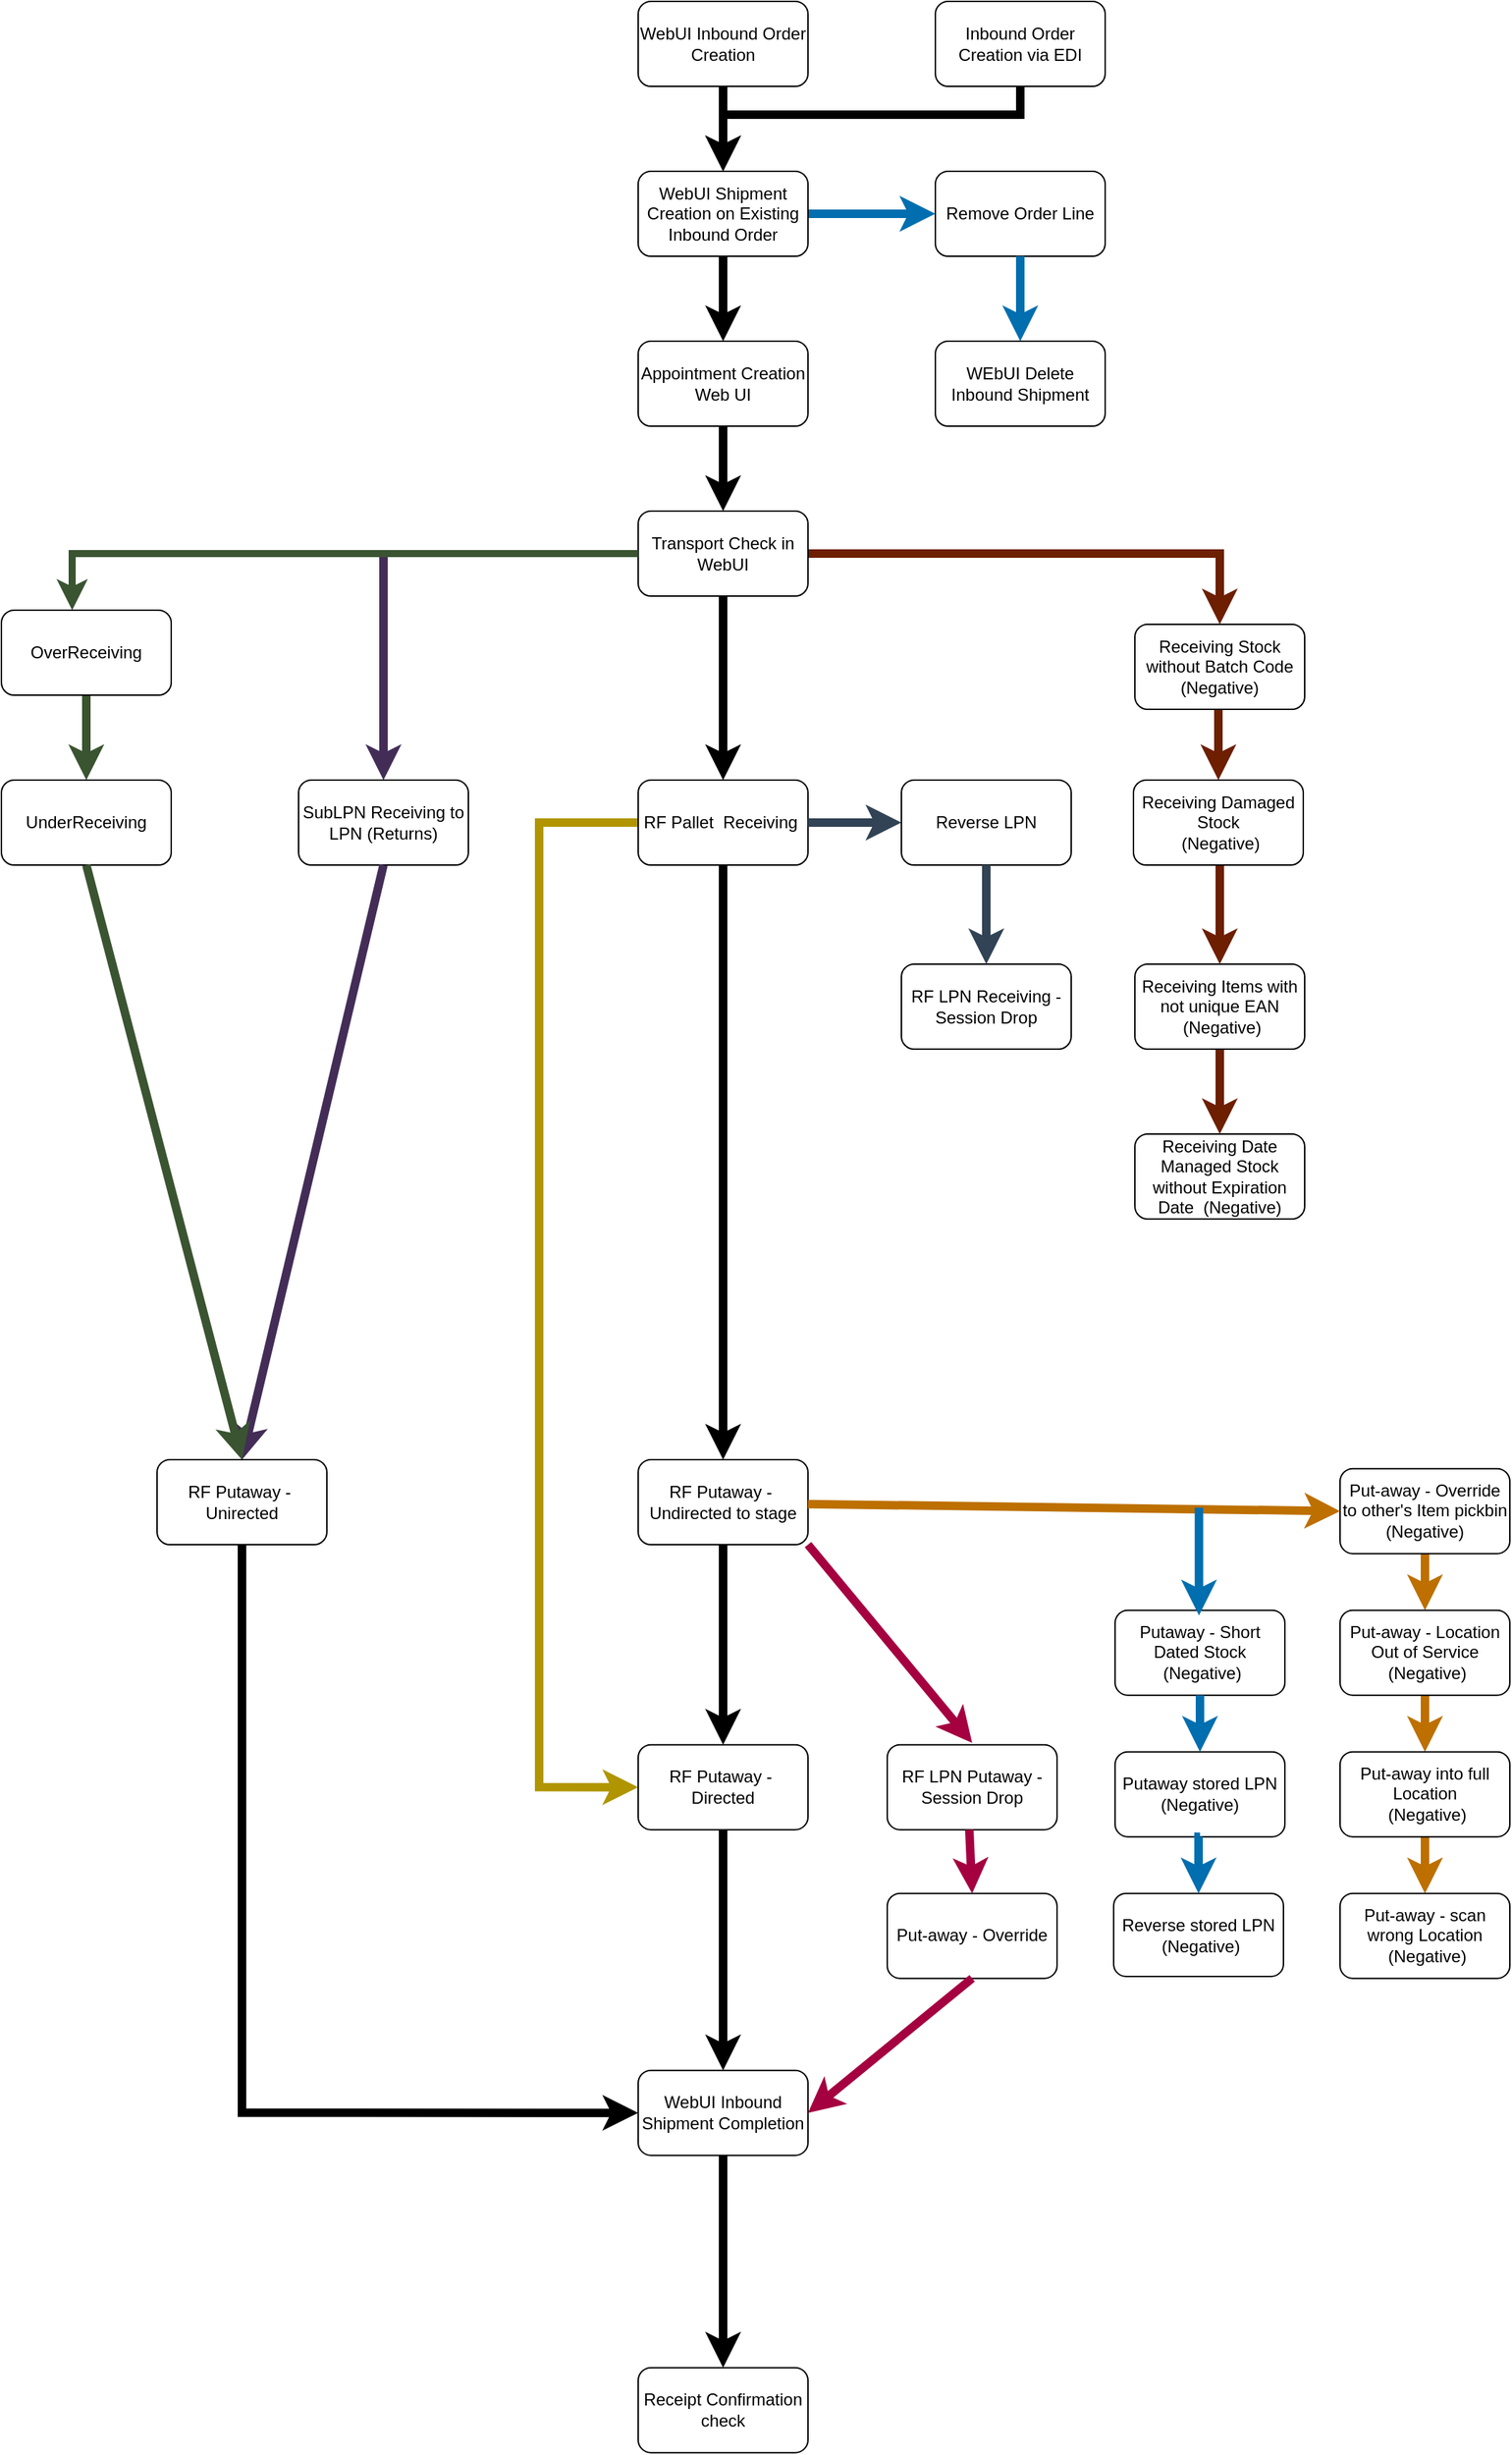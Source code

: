 <mxfile version="12.7.9" type="github"><diagram id="lXNpf4jOfPk2Ejjn_JE8" name="Page-1"><mxGraphModel dx="2606" dy="3234" grid="1" gridSize="10" guides="1" tooltips="1" connect="1" arrows="1" fold="1" page="1" pageScale="1" pageWidth="850" pageHeight="1100" math="0" shadow="0"><root><mxCell id="0"/><mxCell id="1" parent="0"/><mxCell id="7I0TOYuCBo4Y0O7iYKNT-5" value="" style="edgeStyle=orthogonalEdgeStyle;rounded=0;orthogonalLoop=1;jettySize=auto;html=1;strokeWidth=6;" parent="1" source="9YZ3MRGQQBVO2_5ygp3U-5" target="9YZ3MRGQQBVO2_5ygp3U-9" edge="1"><mxGeometry relative="1" as="geometry"/></mxCell><UserObject label="WebUI Inbound Order Creation" TCL-2="https://jira.int.kn/browse/TCL-2" link="https://jira.int.kn/browse/TCL-2" id="9YZ3MRGQQBVO2_5ygp3U-5"><mxCell style="rounded=1;whiteSpace=wrap;html=1;fillColor=#FFFFFF;" parent="1" vertex="1"><mxGeometry x="-46" y="-2110" width="120" height="60" as="geometry"/></mxCell></UserObject><mxCell id="7I0TOYuCBo4Y0O7iYKNT-4" value="" style="edgeStyle=orthogonalEdgeStyle;rounded=0;orthogonalLoop=1;jettySize=auto;html=1;entryX=0.5;entryY=0;entryDx=0;entryDy=0;strokeWidth=6;" parent="1" source="9YZ3MRGQQBVO2_5ygp3U-7" target="9YZ3MRGQQBVO2_5ygp3U-9" edge="1"><mxGeometry relative="1" as="geometry"><Array as="points"><mxPoint x="224" y="-2030"/><mxPoint x="14" y="-2030"/></Array></mxGeometry></mxCell><UserObject label="Inbound Order Creation via EDI" TCL-2="https://jira.int.kn/browse/TCL-2" id="9YZ3MRGQQBVO2_5ygp3U-7"><mxCell style="rounded=1;whiteSpace=wrap;html=1;fillColor=#FFFFFF;" parent="1" vertex="1"><mxGeometry x="164" y="-2110" width="120" height="60" as="geometry"/></mxCell></UserObject><mxCell id="9YZ3MRGQQBVO2_5ygp3U-39" value="" style="edgeStyle=orthogonalEdgeStyle;rounded=0;orthogonalLoop=1;jettySize=auto;html=1;strokeWidth=6;fillColor=#1ba1e2;strokeColor=#006EAF;" parent="1" source="9YZ3MRGQQBVO2_5ygp3U-9" target="9YZ3MRGQQBVO2_5ygp3U-38" edge="1"><mxGeometry relative="1" as="geometry"/></mxCell><mxCell id="7I0TOYuCBo4Y0O7iYKNT-6" value="" style="edgeStyle=orthogonalEdgeStyle;rounded=0;orthogonalLoop=1;jettySize=auto;html=1;strokeWidth=6;" parent="1" source="9YZ3MRGQQBVO2_5ygp3U-9" target="9YZ3MRGQQBVO2_5ygp3U-14" edge="1"><mxGeometry relative="1" as="geometry"/></mxCell><UserObject label="WebUI Shipment Creation on Existing Inbound Order" link="https://jira.int.kn/browse/TCL-3" id="9YZ3MRGQQBVO2_5ygp3U-9"><mxCell style="rounded=1;whiteSpace=wrap;html=1;fillColor=#FFFFFF;" parent="1" vertex="1"><mxGeometry x="-46" y="-1990" width="120" height="60" as="geometry"/></mxCell></UserObject><UserObject label="Remove Order Line" id="9YZ3MRGQQBVO2_5ygp3U-38"><mxCell style="rounded=1;whiteSpace=wrap;html=1;" parent="1" vertex="1"><mxGeometry x="164" y="-1990" width="120" height="60" as="geometry"/></mxCell></UserObject><mxCell id="9YZ3MRGQQBVO2_5ygp3U-35" value="" style="edgeStyle=orthogonalEdgeStyle;rounded=0;orthogonalLoop=1;jettySize=auto;html=1;fillColor=#1ba1e2;strokeColor=#006EAF;strokeWidth=6;exitX=0.5;exitY=1;exitDx=0;exitDy=0;" parent="1" source="9YZ3MRGQQBVO2_5ygp3U-38" target="9YZ3MRGQQBVO2_5ygp3U-34" edge="1"><mxGeometry relative="1" as="geometry"/></mxCell><mxCell id="9YZ3MRGQQBVO2_5ygp3U-51" value="" style="edgeStyle=orthogonalEdgeStyle;rounded=0;orthogonalLoop=1;jettySize=auto;html=1;strokeWidth=6;" parent="1" source="9YZ3MRGQQBVO2_5ygp3U-14" edge="1"><mxGeometry relative="1" as="geometry"><mxPoint x="14" y="-1750" as="targetPoint"/></mxGeometry></mxCell><UserObject label="Appointment Creation Web UI" id="9YZ3MRGQQBVO2_5ygp3U-14"><mxCell style="rounded=1;whiteSpace=wrap;html=1;fillColor=#FFFFFF;" parent="1" vertex="1"><mxGeometry x="-46" y="-1870" width="120" height="60" as="geometry"/></mxCell></UserObject><UserObject label="WEbUI Delete Inbound Shipment" id="9YZ3MRGQQBVO2_5ygp3U-34"><mxCell style="rounded=1;whiteSpace=wrap;html=1;fillColor=#FFFFFF;" parent="1" vertex="1"><mxGeometry x="164" y="-1870" width="120" height="60" as="geometry"/></mxCell></UserObject><mxCell id="9YZ3MRGQQBVO2_5ygp3U-28" value="" style="edgeStyle=orthogonalEdgeStyle;rounded=0;orthogonalLoop=1;jettySize=auto;html=1;fillColor=#a0522d;strokeColor=#6D1F00;strokeWidth=6;exitX=1;exitY=0.5;exitDx=0;exitDy=0;entryX=0.5;entryY=0;entryDx=0;entryDy=0;" parent="1" source="9YZ3MRGQQBVO2_5ygp3U-15" target="9YZ3MRGQQBVO2_5ygp3U-23" edge="1"><mxGeometry relative="1" as="geometry"><mxPoint x="774" y="-1630" as="targetPoint"/><Array as="points"><mxPoint x="365" y="-1720"/></Array></mxGeometry></mxCell><mxCell id="7I0TOYuCBo4Y0O7iYKNT-7" value="" style="edgeStyle=orthogonalEdgeStyle;rounded=0;orthogonalLoop=1;jettySize=auto;html=1;strokeWidth=6;" parent="1" source="9YZ3MRGQQBVO2_5ygp3U-15" target="9YZ3MRGQQBVO2_5ygp3U-16" edge="1"><mxGeometry relative="1" as="geometry"/></mxCell><mxCell id="7I0TOYuCBo4Y0O7iYKNT-13" value="" style="edgeStyle=orthogonalEdgeStyle;rounded=0;orthogonalLoop=1;jettySize=auto;html=1;entryX=0.5;entryY=0;entryDx=0;entryDy=0;fillColor=#76608a;strokeColor=#432D57;strokeWidth=6;" parent="1" target="9YZ3MRGQQBVO2_5ygp3U-46" edge="1"><mxGeometry relative="1" as="geometry"><mxPoint x="-126" y="-1720" as="targetPoint"/><Array as="points"><mxPoint x="-226" y="-1680"/><mxPoint x="-226" y="-1680"/></Array><mxPoint x="-226" y="-1720" as="sourcePoint"/></mxGeometry></mxCell><UserObject label="&lt;div&gt;Transport Check in WebUI&lt;/div&gt;" id="9YZ3MRGQQBVO2_5ygp3U-15"><mxCell style="rounded=1;whiteSpace=wrap;html=1;" parent="1" vertex="1"><mxGeometry x="-46" y="-1750" width="120" height="60" as="geometry"/></mxCell></UserObject><UserObject label="UnderReceiving" id="9YZ3MRGQQBVO2_5ygp3U-40"><mxCell style="rounded=1;whiteSpace=wrap;html=1;fillColor=#FFFFFF;" parent="1" vertex="1"><mxGeometry x="-496" y="-1560" width="120" height="60" as="geometry"/></mxCell></UserObject><mxCell id="7I0TOYuCBo4Y0O7iYKNT-28" value="" style="edgeStyle=orthogonalEdgeStyle;rounded=0;orthogonalLoop=1;jettySize=auto;html=1;strokeWidth=6;" parent="1" source="9YZ3MRGQQBVO2_5ygp3U-16" target="7I0TOYuCBo4Y0O7iYKNT-27" edge="1"><mxGeometry relative="1" as="geometry"/></mxCell><mxCell id="7I0TOYuCBo4Y0O7iYKNT-32" value="" style="edgeStyle=orthogonalEdgeStyle;rounded=0;orthogonalLoop=1;jettySize=auto;html=1;fillColor=#e3c800;strokeColor=#B09500;strokeWidth=6;entryX=0;entryY=0.5;entryDx=0;entryDy=0;" parent="1" source="9YZ3MRGQQBVO2_5ygp3U-16" target="9YZ3MRGQQBVO2_5ygp3U-64" edge="1"><mxGeometry relative="1" as="geometry"><mxPoint x="-76" y="-970" as="targetPoint"/><Array as="points"><mxPoint x="-116" y="-1530"/><mxPoint x="-116" y="-849"/></Array></mxGeometry></mxCell><UserObject label="RF Pallet&amp;nbsp; Receiving&amp;nbsp;" link="https://jira.int.kn/browse/TCL-10" id="9YZ3MRGQQBVO2_5ygp3U-16"><mxCell style="rounded=1;whiteSpace=wrap;html=1;fillColor=#FFFFFF;" parent="1" vertex="1"><mxGeometry x="-46" y="-1560" width="120" height="60" as="geometry"/></mxCell></UserObject><mxCell id="7I0TOYuCBo4Y0O7iYKNT-30" value="" style="edgeStyle=orthogonalEdgeStyle;rounded=0;orthogonalLoop=1;jettySize=auto;html=1;entryX=0.5;entryY=0;entryDx=0;entryDy=0;strokeWidth=6;" parent="1" source="7I0TOYuCBo4Y0O7iYKNT-27" target="9YZ3MRGQQBVO2_5ygp3U-64" edge="1"><mxGeometry relative="1" as="geometry"><mxPoint x="14" y="-940" as="targetPoint"/></mxGeometry></mxCell><UserObject label="RF Putaway -&amp;nbsp; Undirected to stage" id="7I0TOYuCBo4Y0O7iYKNT-27"><mxCell style="rounded=1;whiteSpace=wrap;html=1;fillColor=#FFFFFF;" parent="1" vertex="1"><mxGeometry x="-46" y="-1080" width="120" height="60" as="geometry"/></mxCell></UserObject><mxCell id="7I0TOYuCBo4Y0O7iYKNT-52" value="" style="edgeStyle=orthogonalEdgeStyle;rounded=0;orthogonalLoop=1;jettySize=auto;html=1;strokeWidth=6;" parent="1" source="9YZ3MRGQQBVO2_5ygp3U-17" target="7I0TOYuCBo4Y0O7iYKNT-51" edge="1"><mxGeometry relative="1" as="geometry"/></mxCell><UserObject label="WebUI Inbound Shipment Completion" link="https://jira.int.kn/browse/TCL-14" id="9YZ3MRGQQBVO2_5ygp3U-17"><mxCell style="rounded=1;whiteSpace=wrap;html=1;" parent="1" vertex="1"><mxGeometry x="-46" y="-648.67" width="120" height="60" as="geometry"/></mxCell></UserObject><UserObject label="Receipt Confirmation check" link="https://jira.int.kn/browse/TCL-14" id="7I0TOYuCBo4Y0O7iYKNT-51"><mxCell style="rounded=1;whiteSpace=wrap;html=1;" parent="1" vertex="1"><mxGeometry x="-46" y="-438.67" width="120" height="60" as="geometry"/></mxCell></UserObject><mxCell id="7I0TOYuCBo4Y0O7iYKNT-50" value="" style="edgeStyle=orthogonalEdgeStyle;rounded=0;orthogonalLoop=1;jettySize=auto;html=1;entryX=0.5;entryY=0;entryDx=0;entryDy=0;entryPerimeter=0;strokeWidth=6;" parent="1" source="9YZ3MRGQQBVO2_5ygp3U-64" target="9YZ3MRGQQBVO2_5ygp3U-17" edge="1"><mxGeometry relative="1" as="geometry"><mxPoint x="14" y="-761.33" as="targetPoint"/></mxGeometry></mxCell><mxCell id="9YZ3MRGQQBVO2_5ygp3U-64" value="RF Putaway -&amp;nbsp; Directed" style="rounded=1;whiteSpace=wrap;html=1;fillColor=#FFFFFF;" parent="1" vertex="1"><mxGeometry x="-46" y="-878.67" width="120" height="60" as="geometry"/></mxCell><mxCell id="7I0TOYuCBo4Y0O7iYKNT-34" value="&lt;div&gt;Putaway -&amp;nbsp;Short Dated Stock&lt;/div&gt;&lt;div&gt;&amp;nbsp;(Negative)&lt;/div&gt;" style="rounded=1;whiteSpace=wrap;html=1;fillColor=#FFFFFF;" parent="1" vertex="1"><mxGeometry x="291" y="-973.67" width="120" height="60" as="geometry"/></mxCell><mxCell id="7I0TOYuCBo4Y0O7iYKNT-38" value="&lt;div&gt;Putaway stored LPN (Negative)&lt;/div&gt;" style="rounded=1;whiteSpace=wrap;html=1;fillColor=#FFFFFF;" parent="1" vertex="1"><mxGeometry x="291" y="-873.67" width="120" height="60" as="geometry"/></mxCell><mxCell id="7I0TOYuCBo4Y0O7iYKNT-43" value="" style="edgeStyle=orthogonalEdgeStyle;rounded=0;orthogonalLoop=1;jettySize=auto;html=1;fillColor=#a0522d;strokeColor=#6D1F00;strokeWidth=6;entryX=0.5;entryY=0;entryDx=0;entryDy=0;exitX=0.5;exitY=1;exitDx=0;exitDy=0;" parent="1" source="9YZ3MRGQQBVO2_5ygp3U-23" target="9YZ3MRGQQBVO2_5ygp3U-56" edge="1"><mxGeometry relative="1" as="geometry"><Array as="points"><mxPoint x="364" y="-1610"/></Array></mxGeometry></mxCell><UserObject label="Receiving Stock without Batch Code (Negative)" id="9YZ3MRGQQBVO2_5ygp3U-23"><mxCell style="rounded=1;whiteSpace=wrap;html=1;" parent="1" vertex="1"><mxGeometry x="305" y="-1670" width="120" height="60" as="geometry"/></mxCell></UserObject><UserObject label="&lt;div&gt;Receiving Date Managed Stock without Expiration Date&amp;nbsp; (Negative)&lt;/div&gt;" id="9YZ3MRGQQBVO2_5ygp3U-24"><mxCell style="rounded=1;whiteSpace=wrap;html=1;" parent="1" vertex="1"><mxGeometry x="305" y="-1310" width="120" height="60" as="geometry"/></mxCell></UserObject><mxCell id="7I0TOYuCBo4Y0O7iYKNT-45" value="" style="edgeStyle=orthogonalEdgeStyle;rounded=0;orthogonalLoop=1;jettySize=auto;html=1;fillColor=#a0522d;strokeColor=#6D1F00;strokeWidth=6;" parent="1" source="9YZ3MRGQQBVO2_5ygp3U-31" target="9YZ3MRGQQBVO2_5ygp3U-24" edge="1"><mxGeometry relative="1" as="geometry"/></mxCell><UserObject label="&lt;div&gt;Receiving Items with not unique EAN&lt;/div&gt;&lt;div&gt;&amp;nbsp;(Negative)&lt;/div&gt;" id="9YZ3MRGQQBVO2_5ygp3U-31"><mxCell style="rounded=1;whiteSpace=wrap;html=1;" parent="1" vertex="1"><mxGeometry x="305" y="-1430" width="120" height="60" as="geometry"/></mxCell></UserObject><mxCell id="7I0TOYuCBo4Y0O7iYKNT-8" value="" style="edgeStyle=orthogonalEdgeStyle;rounded=0;orthogonalLoop=1;jettySize=auto;html=1;fillColor=#6d8764;strokeColor=#3A5431;strokeWidth=6;" parent="1" source="9YZ3MRGQQBVO2_5ygp3U-25" target="9YZ3MRGQQBVO2_5ygp3U-40" edge="1"><mxGeometry relative="1" as="geometry"/></mxCell><UserObject label="SubLPN Receiving to LPN (Returns)" id="9YZ3MRGQQBVO2_5ygp3U-46"><mxCell style="rounded=1;whiteSpace=wrap;html=1;" parent="1" vertex="1"><mxGeometry x="-286" y="-1560" width="120" height="60" as="geometry"/></mxCell></UserObject><mxCell id="7I0TOYuCBo4Y0O7iYKNT-44" value="" style="edgeStyle=orthogonalEdgeStyle;rounded=0;orthogonalLoop=1;jettySize=auto;html=1;fillColor=#a0522d;strokeColor=#6D1F00;strokeWidth=6;" parent="1" source="9YZ3MRGQQBVO2_5ygp3U-56" target="9YZ3MRGQQBVO2_5ygp3U-31" edge="1"><mxGeometry relative="1" as="geometry"><Array as="points"><mxPoint x="365" y="-1480"/><mxPoint x="365" y="-1480"/></Array></mxGeometry></mxCell><UserObject label="&lt;div&gt;Receiving Damaged Stock&lt;/div&gt;&lt;div&gt;&amp;nbsp;(Negative)&lt;/div&gt;" id="9YZ3MRGQQBVO2_5ygp3U-56"><mxCell style="rounded=1;whiteSpace=wrap;html=1;fillColor=#FFFFFF;" parent="1" vertex="1"><mxGeometry x="304" y="-1560" width="120" height="60" as="geometry"/></mxCell></UserObject><mxCell id="7I0TOYuCBo4Y0O7iYKNT-54" value="" style="edgeStyle=orthogonalEdgeStyle;rounded=0;orthogonalLoop=1;jettySize=auto;html=1;fillColor=#6d8764;strokeColor=#000000;strokeWidth=6;entryX=0;entryY=0.5;entryDx=0;entryDy=0;" parent="1" source="9YZ3MRGQQBVO2_5ygp3U-69" target="9YZ3MRGQQBVO2_5ygp3U-17" edge="1"><mxGeometry relative="1" as="geometry"><mxPoint x="-166" y="-528.67" as="targetPoint"/><Array as="points"><mxPoint x="-326" y="-618.67"/></Array></mxGeometry></mxCell><mxCell id="9YZ3MRGQQBVO2_5ygp3U-69" value="RF Putaway -&amp;nbsp; Unirected" style="rounded=1;whiteSpace=wrap;html=1;fillColor=#FFFFFF;" parent="1" vertex="1"><mxGeometry x="-386" y="-1080" width="120" height="60" as="geometry"/></mxCell><mxCell id="7I0TOYuCBo4Y0O7iYKNT-24" value="" style="edgeStyle=orthogonalEdgeStyle;rounded=0;orthogonalLoop=1;jettySize=auto;html=1;fillColor=#f0a30a;strokeColor=#BD7000;strokeWidth=6;" parent="1" source="9YZ3MRGQQBVO2_5ygp3U-72" target="7I0TOYuCBo4Y0O7iYKNT-23" edge="1"><mxGeometry relative="1" as="geometry"/></mxCell><mxCell id="9YZ3MRGQQBVO2_5ygp3U-72" value="&lt;div&gt;Put-away - Override to other's Item pickbin&lt;/div&gt;&lt;div&gt;(Negative)&lt;/div&gt;" style="rounded=1;whiteSpace=wrap;html=1;" parent="1" vertex="1"><mxGeometry x="450" y="-1073.67" width="120" height="60" as="geometry"/></mxCell><mxCell id="7I0TOYuCBo4Y0O7iYKNT-26" value="" style="edgeStyle=orthogonalEdgeStyle;rounded=0;orthogonalLoop=1;jettySize=auto;html=1;fillColor=#f0a30a;strokeColor=#BD7000;strokeWidth=6;" parent="1" source="7I0TOYuCBo4Y0O7iYKNT-23" target="7I0TOYuCBo4Y0O7iYKNT-25" edge="1"><mxGeometry relative="1" as="geometry"/></mxCell><mxCell id="7I0TOYuCBo4Y0O7iYKNT-23" value="&lt;div&gt;Put-away - Location Out of Service&lt;/div&gt;&lt;div&gt;&amp;nbsp;(Negative)&lt;/div&gt;" style="rounded=1;whiteSpace=wrap;html=1;fillColor=#FFFFFF;" parent="1" vertex="1"><mxGeometry x="450" y="-973.67" width="120" height="60" as="geometry"/></mxCell><mxCell id="7I0TOYuCBo4Y0O7iYKNT-37" value="" style="edgeStyle=orthogonalEdgeStyle;rounded=0;orthogonalLoop=1;jettySize=auto;html=1;fillColor=#f0a30a;strokeColor=#BD7000;strokeWidth=6;" parent="1" source="7I0TOYuCBo4Y0O7iYKNT-25" target="7I0TOYuCBo4Y0O7iYKNT-36" edge="1"><mxGeometry relative="1" as="geometry"/></mxCell><mxCell id="7I0TOYuCBo4Y0O7iYKNT-25" value="&lt;div&gt;Put-away into full Location&lt;/div&gt;&lt;div&gt;&amp;nbsp;(Negative) &lt;/div&gt;" style="rounded=1;whiteSpace=wrap;html=1;fillColor=#FFFFFF;" parent="1" vertex="1"><mxGeometry x="450" y="-873.67" width="120" height="60" as="geometry"/></mxCell><mxCell id="7I0TOYuCBo4Y0O7iYKNT-36" value="&lt;div&gt;Put-away - scan wrong Location&lt;/div&gt;&lt;div&gt;&amp;nbsp;(Negative)&lt;/div&gt;" style="rounded=1;whiteSpace=wrap;html=1;" parent="1" vertex="1"><mxGeometry x="450" y="-773.67" width="120" height="60" as="geometry"/></mxCell><mxCell id="9YZ3MRGQQBVO2_5ygp3U-74" value="" style="endArrow=classic;html=1;exitX=1;exitY=0.5;exitDx=0;exitDy=0;entryX=0;entryY=0.5;entryDx=0;entryDy=0;strokeWidth=6;strokeColor=#314354;fillColor=#647687;" parent="1" source="9YZ3MRGQQBVO2_5ygp3U-16" target="7I0TOYuCBo4Y0O7iYKNT-20" edge="1"><mxGeometry width="50" height="50" relative="1" as="geometry"><mxPoint x="104.33" y="-1350" as="sourcePoint"/><mxPoint x="324.33" y="-1490" as="targetPoint"/><Array as="points"/></mxGeometry></mxCell><mxCell id="7I0TOYuCBo4Y0O7iYKNT-14" value="" style="endArrow=classic;html=1;exitX=0.5;exitY=1;exitDx=0;exitDy=0;entryX=0.5;entryY=0;entryDx=0;entryDy=0;strokeWidth=6;fillColor=#76608a;strokeColor=#432D57;" parent="1" source="9YZ3MRGQQBVO2_5ygp3U-46" target="9YZ3MRGQQBVO2_5ygp3U-69" edge="1"><mxGeometry width="50" height="50" relative="1" as="geometry"><mxPoint x="-36" y="-1540" as="sourcePoint"/><mxPoint x="-96" y="-1480" as="targetPoint"/><Array as="points"/></mxGeometry></mxCell><mxCell id="7I0TOYuCBo4Y0O7iYKNT-15" value="" style="endArrow=classic;html=1;exitX=0.5;exitY=1;exitDx=0;exitDy=0;entryX=0.5;entryY=0;entryDx=0;entryDy=0;fillColor=#6d8764;strokeColor=#3A5431;strokeWidth=6;" parent="1" source="9YZ3MRGQQBVO2_5ygp3U-40" target="9YZ3MRGQQBVO2_5ygp3U-69" edge="1"><mxGeometry width="50" height="50" relative="1" as="geometry"><mxPoint x="-446" y="-1440" as="sourcePoint"/><mxPoint x="-506" y="-1380" as="targetPoint"/></mxGeometry></mxCell><mxCell id="7I0TOYuCBo4Y0O7iYKNT-19" value="" style="endArrow=classic;html=1;entryX=0;entryY=0.5;entryDx=0;entryDy=0;fillColor=#f0a30a;strokeColor=#BD7000;strokeWidth=6;" parent="1" target="9YZ3MRGQQBVO2_5ygp3U-72" edge="1"><mxGeometry width="50" height="50" relative="1" as="geometry"><mxPoint x="74" y="-1048.67" as="sourcePoint"/><mxPoint x="304" y="-1050" as="targetPoint"/></mxGeometry></mxCell><mxCell id="7I0TOYuCBo4Y0O7iYKNT-20" value="Reverse LPN" style="rounded=1;whiteSpace=wrap;html=1;" parent="1" vertex="1"><mxGeometry x="140.0" y="-1560" width="120" height="60" as="geometry"/></mxCell><mxCell id="7I0TOYuCBo4Y0O7iYKNT-22" value="RF LPN Receiving - Session Drop" style="rounded=1;whiteSpace=wrap;html=1;fillColor=#FFFFFF;" parent="1" vertex="1"><mxGeometry x="140.0" y="-1430" width="120" height="60" as="geometry"/></mxCell><UserObject label="OverReceiving" link="https://jira.int.kn/browse/TCL-15" id="9YZ3MRGQQBVO2_5ygp3U-25"><mxCell style="rounded=1;whiteSpace=wrap;html=1;fillColor=#FFFFFF;" parent="1" vertex="1"><mxGeometry x="-496" y="-1680" width="120" height="60" as="geometry"/></mxCell></UserObject><mxCell id="IsMzxltfLxJ0JOiOFCyR-6" value="" style="edgeStyle=orthogonalEdgeStyle;rounded=0;orthogonalLoop=1;jettySize=auto;html=1;exitX=0;exitY=0.5;exitDx=0;exitDy=0;fillColor=#6d8764;strokeColor=#3A5431;strokeWidth=5;" parent="1" source="9YZ3MRGQQBVO2_5ygp3U-15" target="9YZ3MRGQQBVO2_5ygp3U-25" edge="1"><mxGeometry relative="1" as="geometry"><mxPoint x="-46" y="-1720" as="sourcePoint"/><mxPoint x="-446" y="-1630" as="targetPoint"/><Array as="points"><mxPoint x="-446" y="-1720"/></Array></mxGeometry></mxCell><mxCell id="7I0TOYuCBo4Y0O7iYKNT-16" value="&lt;div&gt;Reverse stored LPN&lt;/div&gt;&lt;div&gt;&amp;nbsp;(Negative)&lt;/div&gt;" style="rounded=1;whiteSpace=wrap;html=1;" parent="1" vertex="1"><mxGeometry x="290" y="-773.67" width="120" height="58.67" as="geometry"/></mxCell><mxCell id="IsMzxltfLxJ0JOiOFCyR-15" value="" style="edgeStyle=orthogonalEdgeStyle;rounded=0;orthogonalLoop=1;jettySize=auto;html=1;fillColor=#1ba1e2;strokeColor=#006EAF;strokeWidth=6;exitX=0.5;exitY=1;exitDx=0;exitDy=0;entryX=0.5;entryY=0;entryDx=0;entryDy=0;" parent="1" source="7I0TOYuCBo4Y0O7iYKNT-34" target="7I0TOYuCBo4Y0O7iYKNT-38" edge="1"><mxGeometry relative="1" as="geometry"><mxPoint x="360" y="-1002.34" as="sourcePoint"/><mxPoint x="360" y="-963.67" as="targetPoint"/><Array as="points"><mxPoint x="351" y="-883.67"/><mxPoint x="351" y="-883.67"/></Array></mxGeometry></mxCell><mxCell id="IsMzxltfLxJ0JOiOFCyR-16" value="" style="edgeStyle=orthogonalEdgeStyle;rounded=0;orthogonalLoop=1;jettySize=auto;html=1;fillColor=#1ba1e2;strokeColor=#006EAF;strokeWidth=6;exitX=0.5;exitY=1;exitDx=0;exitDy=0;entryX=0.5;entryY=0;entryDx=0;entryDy=0;" parent="1" source="7I0TOYuCBo4Y0O7iYKNT-38" target="7I0TOYuCBo4Y0O7iYKNT-16" edge="1"><mxGeometry relative="1" as="geometry"><mxPoint x="361" y="-903.67" as="sourcePoint"/><mxPoint x="361" y="-863.67" as="targetPoint"/><Array as="points"><mxPoint x="350" y="-813.67"/></Array></mxGeometry></mxCell><mxCell id="RZ-jUHfdKdrMTZrFADpH-1" value="" style="endArrow=classic;html=1;exitX=1;exitY=0.5;exitDx=0;exitDy=0;entryX=0.5;entryY=0;entryDx=0;entryDy=0;strokeWidth=6;strokeColor=#314354;fillColor=#647687;" parent="1" target="7I0TOYuCBo4Y0O7iYKNT-22" edge="1"><mxGeometry width="50" height="50" relative="1" as="geometry"><mxPoint x="200" y="-1500" as="sourcePoint"/><mxPoint x="266" y="-1500" as="targetPoint"/><Array as="points"/></mxGeometry></mxCell><mxCell id="RZ-jUHfdKdrMTZrFADpH-5" value="" style="endArrow=classic;html=1;exitX=1;exitY=0.5;exitDx=0;exitDy=0;fillColor=#d80073;strokeColor=#A50040;strokeWidth=6;" parent="1" edge="1"><mxGeometry width="50" height="50" relative="1" as="geometry"><mxPoint x="74" y="-1020" as="sourcePoint"/><mxPoint x="190" y="-880" as="targetPoint"/></mxGeometry></mxCell><mxCell id="RZ-jUHfdKdrMTZrFADpH-6" value="RF LPN Putaway - Session Drop" style="rounded=1;whiteSpace=wrap;html=1;fillColor=#FFFFFF;" parent="1" vertex="1"><mxGeometry x="130" y="-878.67" width="120" height="60" as="geometry"/></mxCell><mxCell id="RZ-jUHfdKdrMTZrFADpH-16" value="Put-away - Override" style="rounded=1;whiteSpace=wrap;html=1;fillColor=#FFFFFF;" parent="1" vertex="1"><mxGeometry x="130" y="-773.67" width="120" height="60" as="geometry"/></mxCell><mxCell id="RZ-jUHfdKdrMTZrFADpH-20" value="" style="endArrow=classic;html=1;exitX=0.5;exitY=1;exitDx=0;exitDy=0;entryX=1;entryY=0.5;entryDx=0;entryDy=0;fillColor=#d80073;strokeColor=#A50040;strokeWidth=6;" parent="1" source="RZ-jUHfdKdrMTZrFADpH-16" target="9YZ3MRGQQBVO2_5ygp3U-17" edge="1"><mxGeometry width="50" height="50" relative="1" as="geometry"><mxPoint x="189" y="-700" as="sourcePoint"/><mxPoint x="305.0" y="-558.67" as="targetPoint"/></mxGeometry></mxCell><mxCell id="RZ-jUHfdKdrMTZrFADpH-22" value="" style="endArrow=classic;html=1;exitX=1;exitY=0.5;exitDx=0;exitDy=0;entryX=0.5;entryY=0;entryDx=0;entryDy=0;fillColor=#d80073;strokeColor=#A50040;strokeWidth=6;" parent="1" target="RZ-jUHfdKdrMTZrFADpH-16" edge="1"><mxGeometry width="50" height="50" relative="1" as="geometry"><mxPoint x="188" y="-818.67" as="sourcePoint"/><mxPoint x="304.0" y="-677.34" as="targetPoint"/></mxGeometry></mxCell><mxCell id="RZ-jUHfdKdrMTZrFADpH-23" value="" style="endArrow=classic;html=1;fillColor=#1ba1e2;strokeColor=#006EAF;strokeWidth=6;" parent="1" edge="1"><mxGeometry width="50" height="50" relative="1" as="geometry"><mxPoint x="350.29" y="-1046.17" as="sourcePoint"/><mxPoint x="350.29" y="-970" as="targetPoint"/></mxGeometry></mxCell></root></mxGraphModel></diagram></mxfile>